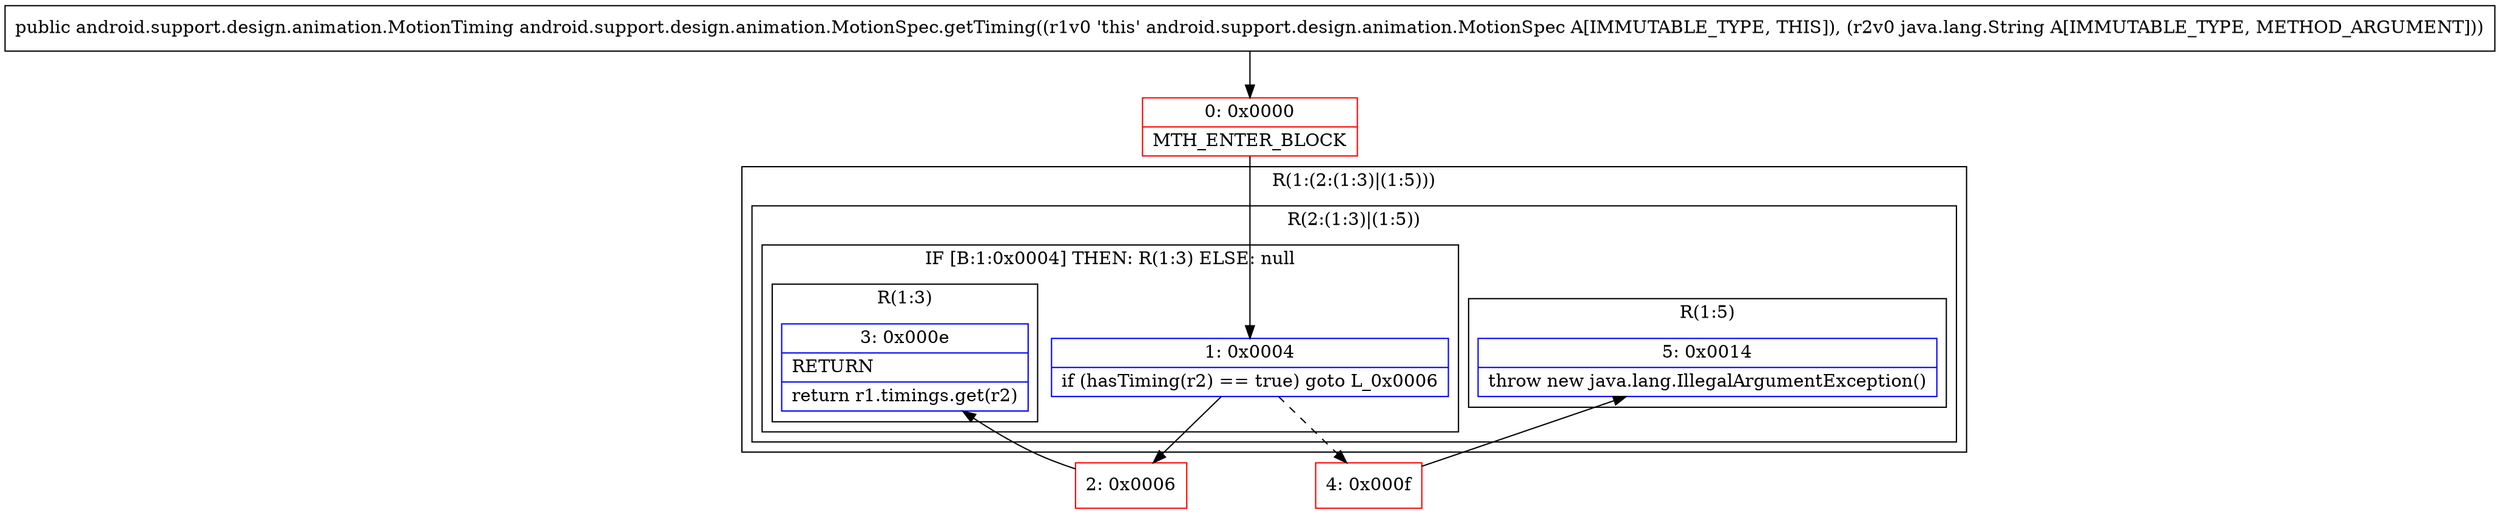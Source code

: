 digraph "CFG forandroid.support.design.animation.MotionSpec.getTiming(Ljava\/lang\/String;)Landroid\/support\/design\/animation\/MotionTiming;" {
subgraph cluster_Region_1389143012 {
label = "R(1:(2:(1:3)|(1:5)))";
node [shape=record,color=blue];
subgraph cluster_Region_995002941 {
label = "R(2:(1:3)|(1:5))";
node [shape=record,color=blue];
subgraph cluster_IfRegion_1829345045 {
label = "IF [B:1:0x0004] THEN: R(1:3) ELSE: null";
node [shape=record,color=blue];
Node_1 [shape=record,label="{1\:\ 0x0004|if (hasTiming(r2) == true) goto L_0x0006\l}"];
subgraph cluster_Region_1561684630 {
label = "R(1:3)";
node [shape=record,color=blue];
Node_3 [shape=record,label="{3\:\ 0x000e|RETURN\l|return r1.timings.get(r2)\l}"];
}
}
subgraph cluster_Region_1785803091 {
label = "R(1:5)";
node [shape=record,color=blue];
Node_5 [shape=record,label="{5\:\ 0x0014|throw new java.lang.IllegalArgumentException()\l}"];
}
}
}
Node_0 [shape=record,color=red,label="{0\:\ 0x0000|MTH_ENTER_BLOCK\l}"];
Node_2 [shape=record,color=red,label="{2\:\ 0x0006}"];
Node_4 [shape=record,color=red,label="{4\:\ 0x000f}"];
MethodNode[shape=record,label="{public android.support.design.animation.MotionTiming android.support.design.animation.MotionSpec.getTiming((r1v0 'this' android.support.design.animation.MotionSpec A[IMMUTABLE_TYPE, THIS]), (r2v0 java.lang.String A[IMMUTABLE_TYPE, METHOD_ARGUMENT])) }"];
MethodNode -> Node_0;
Node_1 -> Node_2;
Node_1 -> Node_4[style=dashed];
Node_0 -> Node_1;
Node_2 -> Node_3;
Node_4 -> Node_5;
}

